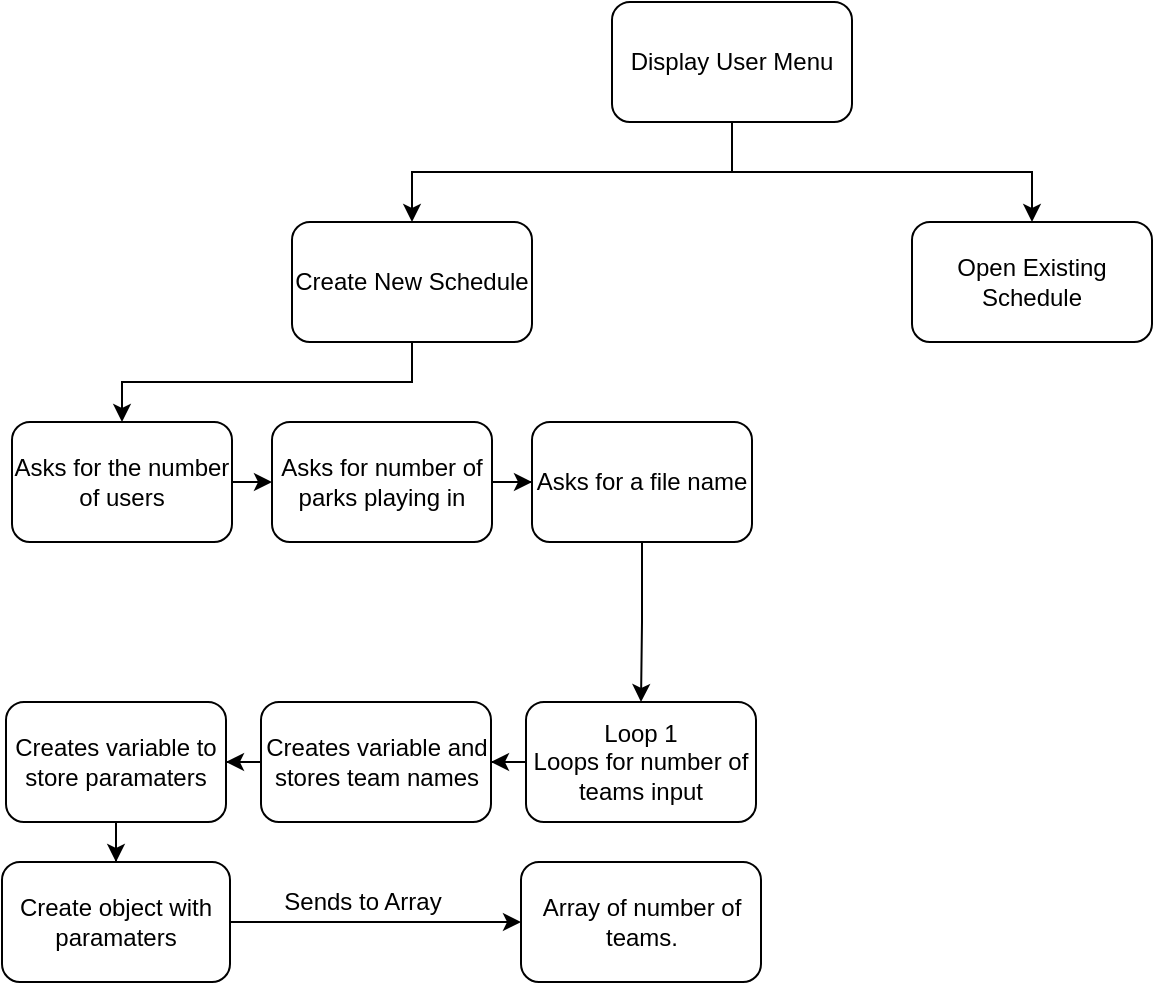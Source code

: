 <mxfile version="12.3.3" type="github" pages="1"><diagram id="95jqjLjrqJLcC_zm8NRh" name="Page-1"><mxGraphModel dx="868" dy="482" grid="1" gridSize="10" guides="1" tooltips="1" connect="1" arrows="1" fold="1" page="1" pageScale="1" pageWidth="850" pageHeight="1100" math="0" shadow="0"><root><mxCell id="0"/><mxCell id="1" parent="0"/><mxCell id="X3sE-LIaFqZbRtKLjnZY-4" style="edgeStyle=orthogonalEdgeStyle;rounded=0;orthogonalLoop=1;jettySize=auto;html=1;exitX=0.5;exitY=1;exitDx=0;exitDy=0;entryX=0.5;entryY=0;entryDx=0;entryDy=0;" edge="1" parent="1" source="X3sE-LIaFqZbRtKLjnZY-1" target="X3sE-LIaFqZbRtKLjnZY-2"><mxGeometry relative="1" as="geometry"/></mxCell><mxCell id="X3sE-LIaFqZbRtKLjnZY-5" style="edgeStyle=orthogonalEdgeStyle;rounded=0;orthogonalLoop=1;jettySize=auto;html=1;exitX=0.5;exitY=1;exitDx=0;exitDy=0;entryX=0.5;entryY=0;entryDx=0;entryDy=0;" edge="1" parent="1" source="X3sE-LIaFqZbRtKLjnZY-1" target="X3sE-LIaFqZbRtKLjnZY-3"><mxGeometry relative="1" as="geometry"/></mxCell><mxCell id="X3sE-LIaFqZbRtKLjnZY-1" value="Display User Menu" style="rounded=1;whiteSpace=wrap;html=1;" vertex="1" parent="1"><mxGeometry x="350" y="20" width="120" height="60" as="geometry"/></mxCell><mxCell id="X3sE-LIaFqZbRtKLjnZY-9" style="edgeStyle=orthogonalEdgeStyle;rounded=0;orthogonalLoop=1;jettySize=auto;html=1;exitX=0.5;exitY=1;exitDx=0;exitDy=0;entryX=0.5;entryY=0;entryDx=0;entryDy=0;" edge="1" parent="1" source="X3sE-LIaFqZbRtKLjnZY-2" target="X3sE-LIaFqZbRtKLjnZY-6"><mxGeometry relative="1" as="geometry"/></mxCell><mxCell id="X3sE-LIaFqZbRtKLjnZY-2" value="Create New Schedule" style="rounded=1;whiteSpace=wrap;html=1;" vertex="1" parent="1"><mxGeometry x="190" y="130" width="120" height="60" as="geometry"/></mxCell><mxCell id="X3sE-LIaFqZbRtKLjnZY-3" value="Open Existing Schedule" style="rounded=1;whiteSpace=wrap;html=1;" vertex="1" parent="1"><mxGeometry x="500" y="130" width="120" height="60" as="geometry"/></mxCell><mxCell id="X3sE-LIaFqZbRtKLjnZY-10" style="edgeStyle=orthogonalEdgeStyle;rounded=0;orthogonalLoop=1;jettySize=auto;html=1;exitX=1;exitY=0.5;exitDx=0;exitDy=0;entryX=0;entryY=0.5;entryDx=0;entryDy=0;" edge="1" parent="1" source="X3sE-LIaFqZbRtKLjnZY-6" target="X3sE-LIaFqZbRtKLjnZY-7"><mxGeometry relative="1" as="geometry"/></mxCell><mxCell id="X3sE-LIaFqZbRtKLjnZY-6" value="Asks for the number of users" style="rounded=1;whiteSpace=wrap;html=1;" vertex="1" parent="1"><mxGeometry x="50" y="230" width="110" height="60" as="geometry"/></mxCell><mxCell id="X3sE-LIaFqZbRtKLjnZY-11" style="edgeStyle=orthogonalEdgeStyle;rounded=0;orthogonalLoop=1;jettySize=auto;html=1;" edge="1" parent="1" source="X3sE-LIaFqZbRtKLjnZY-7" target="X3sE-LIaFqZbRtKLjnZY-8"><mxGeometry relative="1" as="geometry"/></mxCell><mxCell id="X3sE-LIaFqZbRtKLjnZY-7" value="Asks for number of parks playing in" style="rounded=1;whiteSpace=wrap;html=1;" vertex="1" parent="1"><mxGeometry x="180" y="230" width="110" height="60" as="geometry"/></mxCell><mxCell id="X3sE-LIaFqZbRtKLjnZY-13" style="edgeStyle=orthogonalEdgeStyle;rounded=0;orthogonalLoop=1;jettySize=auto;html=1;entryX=0.5;entryY=0;entryDx=0;entryDy=0;" edge="1" parent="1" source="X3sE-LIaFqZbRtKLjnZY-8" target="X3sE-LIaFqZbRtKLjnZY-12"><mxGeometry relative="1" as="geometry"/></mxCell><mxCell id="X3sE-LIaFqZbRtKLjnZY-8" value="Asks for a file name&lt;br&gt;" style="rounded=1;whiteSpace=wrap;html=1;" vertex="1" parent="1"><mxGeometry x="310" y="230" width="110" height="60" as="geometry"/></mxCell><mxCell id="X3sE-LIaFqZbRtKLjnZY-24" style="edgeStyle=orthogonalEdgeStyle;rounded=0;orthogonalLoop=1;jettySize=auto;html=1;entryX=1;entryY=0.5;entryDx=0;entryDy=0;" edge="1" parent="1" source="X3sE-LIaFqZbRtKLjnZY-12" target="X3sE-LIaFqZbRtKLjnZY-14"><mxGeometry relative="1" as="geometry"/></mxCell><mxCell id="X3sE-LIaFqZbRtKLjnZY-12" value="Loop 1&lt;br&gt;Loops for number of teams input" style="rounded=1;whiteSpace=wrap;html=1;" vertex="1" parent="1"><mxGeometry x="307" y="370" width="115" height="60" as="geometry"/></mxCell><mxCell id="X3sE-LIaFqZbRtKLjnZY-25" style="edgeStyle=orthogonalEdgeStyle;rounded=0;orthogonalLoop=1;jettySize=auto;html=1;" edge="1" parent="1" source="X3sE-LIaFqZbRtKLjnZY-14" target="X3sE-LIaFqZbRtKLjnZY-15"><mxGeometry relative="1" as="geometry"/></mxCell><mxCell id="X3sE-LIaFqZbRtKLjnZY-14" value="Creates variable and stores team names" style="rounded=1;whiteSpace=wrap;html=1;" vertex="1" parent="1"><mxGeometry x="174.5" y="370" width="115" height="60" as="geometry"/></mxCell><mxCell id="X3sE-LIaFqZbRtKLjnZY-27" style="edgeStyle=orthogonalEdgeStyle;rounded=0;orthogonalLoop=1;jettySize=auto;html=1;entryX=0.5;entryY=0;entryDx=0;entryDy=0;" edge="1" parent="1" source="X3sE-LIaFqZbRtKLjnZY-15" target="X3sE-LIaFqZbRtKLjnZY-16"><mxGeometry relative="1" as="geometry"/></mxCell><mxCell id="X3sE-LIaFqZbRtKLjnZY-15" value="Creates variable to store paramaters" style="rounded=1;whiteSpace=wrap;html=1;" vertex="1" parent="1"><mxGeometry x="47" y="370" width="110" height="60" as="geometry"/></mxCell><mxCell id="X3sE-LIaFqZbRtKLjnZY-19" style="edgeStyle=orthogonalEdgeStyle;rounded=0;orthogonalLoop=1;jettySize=auto;html=1;exitX=1;exitY=0.5;exitDx=0;exitDy=0;entryX=0;entryY=0.5;entryDx=0;entryDy=0;" edge="1" parent="1" source="X3sE-LIaFqZbRtKLjnZY-16" target="X3sE-LIaFqZbRtKLjnZY-18"><mxGeometry relative="1" as="geometry"/></mxCell><mxCell id="X3sE-LIaFqZbRtKLjnZY-16" value="Create object with paramaters" style="rounded=1;whiteSpace=wrap;html=1;" vertex="1" parent="1"><mxGeometry x="45" y="450" width="114" height="60" as="geometry"/></mxCell><mxCell id="X3sE-LIaFqZbRtKLjnZY-18" value="Array of number of teams." style="rounded=1;whiteSpace=wrap;html=1;" vertex="1" parent="1"><mxGeometry x="304.5" y="450" width="120" height="60" as="geometry"/></mxCell><mxCell id="X3sE-LIaFqZbRtKLjnZY-20" value="Sends to Array&lt;br&gt;" style="text;html=1;align=center;verticalAlign=middle;resizable=0;points=[];;autosize=1;" vertex="1" parent="1"><mxGeometry x="180" y="460" width="90" height="20" as="geometry"/></mxCell></root></mxGraphModel></diagram></mxfile>